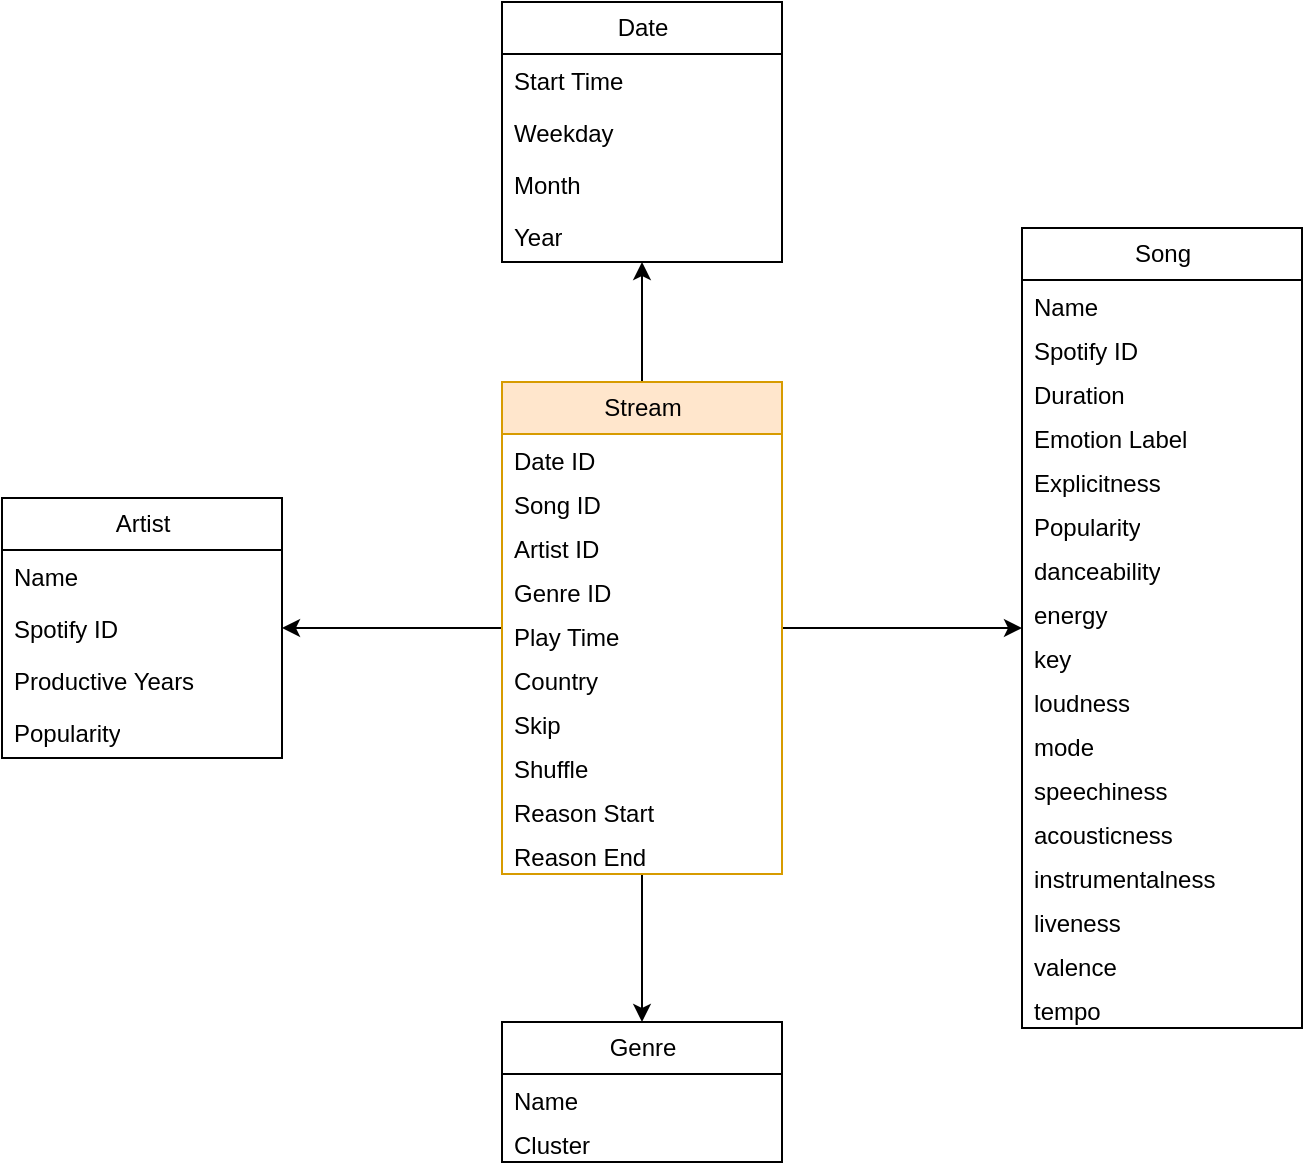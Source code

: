 <mxfile version="20.8.16" type="device"><diagram name="Seite-1" id="oip9u8WdNSq76G8Kc2Et"><mxGraphModel dx="901" dy="2383" grid="1" gridSize="10" guides="1" tooltips="1" connect="1" arrows="1" fold="1" page="1" pageScale="1" pageWidth="827" pageHeight="1169" math="0" shadow="0"><root><mxCell id="0"/><mxCell id="1" parent="0"/><mxCell id="ww9FNW8rCzTOfDAVf8W--1" value="Artist" style="swimlane;fontStyle=0;childLayout=stackLayout;horizontal=1;startSize=26;fillColor=none;horizontalStack=0;resizeParent=1;resizeParentMax=0;resizeLast=0;collapsible=1;marginBottom=0;html=1;" parent="1" vertex="1"><mxGeometry x="60" y="118" width="140" height="130" as="geometry"/></mxCell><mxCell id="ww9FNW8rCzTOfDAVf8W--2" value="Name" style="text;strokeColor=none;fillColor=none;align=left;verticalAlign=top;spacingLeft=4;spacingRight=4;overflow=hidden;rotatable=0;points=[[0,0.5],[1,0.5]];portConstraint=eastwest;whiteSpace=wrap;html=1;" parent="ww9FNW8rCzTOfDAVf8W--1" vertex="1"><mxGeometry y="26" width="140" height="26" as="geometry"/></mxCell><mxCell id="ww9FNW8rCzTOfDAVf8W--3" value="Spotify ID" style="text;strokeColor=none;fillColor=none;align=left;verticalAlign=top;spacingLeft=4;spacingRight=4;overflow=hidden;rotatable=0;points=[[0,0.5],[1,0.5]];portConstraint=eastwest;whiteSpace=wrap;html=1;" parent="ww9FNW8rCzTOfDAVf8W--1" vertex="1"><mxGeometry y="52" width="140" height="26" as="geometry"/></mxCell><mxCell id="ww9FNW8rCzTOfDAVf8W--11" value="Productive Years" style="text;strokeColor=none;fillColor=none;align=left;verticalAlign=top;spacingLeft=4;spacingRight=4;overflow=hidden;rotatable=0;points=[[0,0.5],[1,0.5]];portConstraint=eastwest;whiteSpace=wrap;html=1;" parent="ww9FNW8rCzTOfDAVf8W--1" vertex="1"><mxGeometry y="78" width="140" height="26" as="geometry"/></mxCell><mxCell id="ww9FNW8rCzTOfDAVf8W--17" value="Popularity&lt;br&gt;" style="text;strokeColor=none;fillColor=none;align=left;verticalAlign=top;spacingLeft=4;spacingRight=4;overflow=hidden;rotatable=0;points=[[0,0.5],[1,0.5]];portConstraint=eastwest;whiteSpace=wrap;html=1;" parent="ww9FNW8rCzTOfDAVf8W--1" vertex="1"><mxGeometry y="104" width="140" height="26" as="geometry"/></mxCell><mxCell id="ww9FNW8rCzTOfDAVf8W--5" value="Genre" style="swimlane;fontStyle=0;childLayout=stackLayout;horizontal=1;startSize=26;fillColor=none;horizontalStack=0;resizeParent=1;resizeParentMax=0;resizeLast=0;collapsible=1;marginBottom=0;html=1;" parent="1" vertex="1"><mxGeometry x="310" y="380" width="140" height="70" as="geometry"/></mxCell><mxCell id="ww9FNW8rCzTOfDAVf8W--6" value="Name" style="text;strokeColor=none;fillColor=none;align=left;verticalAlign=top;spacingLeft=4;spacingRight=4;overflow=hidden;rotatable=0;points=[[0,0.5],[1,0.5]];portConstraint=eastwest;whiteSpace=wrap;html=1;" parent="ww9FNW8rCzTOfDAVf8W--5" vertex="1"><mxGeometry y="26" width="140" height="22" as="geometry"/></mxCell><mxCell id="ww9FNW8rCzTOfDAVf8W--62" value="Cluster" style="text;strokeColor=none;fillColor=none;align=left;verticalAlign=top;spacingLeft=4;spacingRight=4;overflow=hidden;rotatable=0;points=[[0,0.5],[1,0.5]];portConstraint=eastwest;whiteSpace=wrap;html=1;" parent="ww9FNW8rCzTOfDAVf8W--5" vertex="1"><mxGeometry y="48" width="140" height="22" as="geometry"/></mxCell><mxCell id="ww9FNW8rCzTOfDAVf8W--9" value="Song" style="swimlane;fontStyle=0;childLayout=stackLayout;horizontal=1;startSize=26;fillColor=none;horizontalStack=0;resizeParent=1;resizeParentMax=0;resizeLast=0;collapsible=1;marginBottom=0;html=1;" parent="1" vertex="1"><mxGeometry x="570" y="-17" width="140" height="400" as="geometry"/></mxCell><mxCell id="ww9FNW8rCzTOfDAVf8W--10" value="Name" style="text;strokeColor=none;fillColor=none;align=left;verticalAlign=top;spacingLeft=4;spacingRight=4;overflow=hidden;rotatable=0;points=[[0,0.5],[1,0.5]];portConstraint=eastwest;whiteSpace=wrap;html=1;" parent="ww9FNW8rCzTOfDAVf8W--9" vertex="1"><mxGeometry y="26" width="140" height="22" as="geometry"/></mxCell><mxCell id="ww9FNW8rCzTOfDAVf8W--12" value="Spotify ID" style="text;strokeColor=none;fillColor=none;align=left;verticalAlign=top;spacingLeft=4;spacingRight=4;overflow=hidden;rotatable=0;points=[[0,0.5],[1,0.5]];portConstraint=eastwest;whiteSpace=wrap;html=1;" parent="ww9FNW8rCzTOfDAVf8W--9" vertex="1"><mxGeometry y="48" width="140" height="22" as="geometry"/></mxCell><mxCell id="ww9FNW8rCzTOfDAVf8W--13" value="Duration" style="text;strokeColor=none;fillColor=none;align=left;verticalAlign=top;spacingLeft=4;spacingRight=4;overflow=hidden;rotatable=0;points=[[0,0.5],[1,0.5]];portConstraint=eastwest;whiteSpace=wrap;html=1;" parent="ww9FNW8rCzTOfDAVf8W--9" vertex="1"><mxGeometry y="70" width="140" height="22" as="geometry"/></mxCell><mxCell id="ww9FNW8rCzTOfDAVf8W--14" value="Emotion Label" style="text;strokeColor=none;fillColor=none;align=left;verticalAlign=top;spacingLeft=4;spacingRight=4;overflow=hidden;rotatable=0;points=[[0,0.5],[1,0.5]];portConstraint=eastwest;whiteSpace=wrap;html=1;" parent="ww9FNW8rCzTOfDAVf8W--9" vertex="1"><mxGeometry y="92" width="140" height="22" as="geometry"/></mxCell><mxCell id="ww9FNW8rCzTOfDAVf8W--15" value="Explicitness&lt;br&gt;" style="text;strokeColor=none;fillColor=none;align=left;verticalAlign=top;spacingLeft=4;spacingRight=4;overflow=hidden;rotatable=0;points=[[0,0.5],[1,0.5]];portConstraint=eastwest;whiteSpace=wrap;html=1;" parent="ww9FNW8rCzTOfDAVf8W--9" vertex="1"><mxGeometry y="114" width="140" height="22" as="geometry"/></mxCell><mxCell id="ww9FNW8rCzTOfDAVf8W--16" value="Popularity" style="text;strokeColor=none;fillColor=none;align=left;verticalAlign=top;spacingLeft=4;spacingRight=4;overflow=hidden;rotatable=0;points=[[0,0.5],[1,0.5]];portConstraint=eastwest;whiteSpace=wrap;html=1;" parent="ww9FNW8rCzTOfDAVf8W--9" vertex="1"><mxGeometry y="136" width="140" height="22" as="geometry"/></mxCell><mxCell id="ww9FNW8rCzTOfDAVf8W--18" value="danceability" style="text;strokeColor=none;fillColor=none;align=left;verticalAlign=top;spacingLeft=4;spacingRight=4;overflow=hidden;rotatable=0;points=[[0,0.5],[1,0.5]];portConstraint=eastwest;whiteSpace=wrap;html=1;" parent="ww9FNW8rCzTOfDAVf8W--9" vertex="1"><mxGeometry y="158" width="140" height="22" as="geometry"/></mxCell><mxCell id="ww9FNW8rCzTOfDAVf8W--19" value="energy" style="text;strokeColor=none;fillColor=none;align=left;verticalAlign=top;spacingLeft=4;spacingRight=4;overflow=hidden;rotatable=0;points=[[0,0.5],[1,0.5]];portConstraint=eastwest;whiteSpace=wrap;html=1;" parent="ww9FNW8rCzTOfDAVf8W--9" vertex="1"><mxGeometry y="180" width="140" height="22" as="geometry"/></mxCell><mxCell id="ww9FNW8rCzTOfDAVf8W--20" value="key" style="text;strokeColor=none;fillColor=none;align=left;verticalAlign=top;spacingLeft=4;spacingRight=4;overflow=hidden;rotatable=0;points=[[0,0.5],[1,0.5]];portConstraint=eastwest;whiteSpace=wrap;html=1;" parent="ww9FNW8rCzTOfDAVf8W--9" vertex="1"><mxGeometry y="202" width="140" height="22" as="geometry"/></mxCell><mxCell id="ww9FNW8rCzTOfDAVf8W--21" value="loudness" style="text;strokeColor=none;fillColor=none;align=left;verticalAlign=top;spacingLeft=4;spacingRight=4;overflow=hidden;rotatable=0;points=[[0,0.5],[1,0.5]];portConstraint=eastwest;whiteSpace=wrap;html=1;" parent="ww9FNW8rCzTOfDAVf8W--9" vertex="1"><mxGeometry y="224" width="140" height="22" as="geometry"/></mxCell><mxCell id="ww9FNW8rCzTOfDAVf8W--22" value="mode" style="text;strokeColor=none;fillColor=none;align=left;verticalAlign=top;spacingLeft=4;spacingRight=4;overflow=hidden;rotatable=0;points=[[0,0.5],[1,0.5]];portConstraint=eastwest;whiteSpace=wrap;html=1;" parent="ww9FNW8rCzTOfDAVf8W--9" vertex="1"><mxGeometry y="246" width="140" height="22" as="geometry"/></mxCell><mxCell id="ww9FNW8rCzTOfDAVf8W--23" value="speechiness" style="text;strokeColor=none;fillColor=none;align=left;verticalAlign=top;spacingLeft=4;spacingRight=4;overflow=hidden;rotatable=0;points=[[0,0.5],[1,0.5]];portConstraint=eastwest;whiteSpace=wrap;html=1;" parent="ww9FNW8rCzTOfDAVf8W--9" vertex="1"><mxGeometry y="268" width="140" height="22" as="geometry"/></mxCell><mxCell id="ww9FNW8rCzTOfDAVf8W--24" value="acousticness" style="text;strokeColor=none;fillColor=none;align=left;verticalAlign=top;spacingLeft=4;spacingRight=4;overflow=hidden;rotatable=0;points=[[0,0.5],[1,0.5]];portConstraint=eastwest;whiteSpace=wrap;html=1;" parent="ww9FNW8rCzTOfDAVf8W--9" vertex="1"><mxGeometry y="290" width="140" height="22" as="geometry"/></mxCell><mxCell id="ww9FNW8rCzTOfDAVf8W--25" value="instrumentalness" style="text;strokeColor=none;fillColor=none;align=left;verticalAlign=top;spacingLeft=4;spacingRight=4;overflow=hidden;rotatable=0;points=[[0,0.5],[1,0.5]];portConstraint=eastwest;whiteSpace=wrap;html=1;" parent="ww9FNW8rCzTOfDAVf8W--9" vertex="1"><mxGeometry y="312" width="140" height="22" as="geometry"/></mxCell><mxCell id="ww9FNW8rCzTOfDAVf8W--26" value="liveness" style="text;strokeColor=none;fillColor=none;align=left;verticalAlign=top;spacingLeft=4;spacingRight=4;overflow=hidden;rotatable=0;points=[[0,0.5],[1,0.5]];portConstraint=eastwest;whiteSpace=wrap;html=1;" parent="ww9FNW8rCzTOfDAVf8W--9" vertex="1"><mxGeometry y="334" width="140" height="22" as="geometry"/></mxCell><mxCell id="ww9FNW8rCzTOfDAVf8W--27" value="valence" style="text;strokeColor=none;fillColor=none;align=left;verticalAlign=top;spacingLeft=4;spacingRight=4;overflow=hidden;rotatable=0;points=[[0,0.5],[1,0.5]];portConstraint=eastwest;whiteSpace=wrap;html=1;" parent="ww9FNW8rCzTOfDAVf8W--9" vertex="1"><mxGeometry y="356" width="140" height="22" as="geometry"/></mxCell><mxCell id="ww9FNW8rCzTOfDAVf8W--28" value="tempo" style="text;strokeColor=none;fillColor=none;align=left;verticalAlign=top;spacingLeft=4;spacingRight=4;overflow=hidden;rotatable=0;points=[[0,0.5],[1,0.5]];portConstraint=eastwest;whiteSpace=wrap;html=1;" parent="ww9FNW8rCzTOfDAVf8W--9" vertex="1"><mxGeometry y="378" width="140" height="22" as="geometry"/></mxCell><mxCell id="BOYRr2nuA_z6-vGlQT_m-1" style="edgeStyle=orthogonalEdgeStyle;rounded=0;orthogonalLoop=1;jettySize=auto;html=1;entryX=0.5;entryY=0;entryDx=0;entryDy=0;" parent="1" source="ww9FNW8rCzTOfDAVf8W--52" target="ww9FNW8rCzTOfDAVf8W--5" edge="1"><mxGeometry relative="1" as="geometry"/></mxCell><mxCell id="BOYRr2nuA_z6-vGlQT_m-9" style="edgeStyle=orthogonalEdgeStyle;rounded=0;orthogonalLoop=1;jettySize=auto;html=1;" parent="1" source="ww9FNW8rCzTOfDAVf8W--52" target="BOYRr2nuA_z6-vGlQT_m-4" edge="1"><mxGeometry relative="1" as="geometry"/></mxCell><mxCell id="BOYRr2nuA_z6-vGlQT_m-13" style="edgeStyle=orthogonalEdgeStyle;rounded=0;orthogonalLoop=1;jettySize=auto;html=1;" parent="1" source="ww9FNW8rCzTOfDAVf8W--52" target="ww9FNW8rCzTOfDAVf8W--1" edge="1"><mxGeometry relative="1" as="geometry"/></mxCell><mxCell id="BOYRr2nuA_z6-vGlQT_m-14" style="edgeStyle=orthogonalEdgeStyle;rounded=0;orthogonalLoop=1;jettySize=auto;html=1;" parent="1" source="ww9FNW8rCzTOfDAVf8W--52" target="ww9FNW8rCzTOfDAVf8W--9" edge="1"><mxGeometry relative="1" as="geometry"/></mxCell><mxCell id="ww9FNW8rCzTOfDAVf8W--52" value="Stream" style="swimlane;fontStyle=0;childLayout=stackLayout;horizontal=1;startSize=26;fillColor=#ffe6cc;horizontalStack=0;resizeParent=1;resizeParentMax=0;resizeLast=0;collapsible=1;marginBottom=0;html=1;strokeColor=#d79b00;" parent="1" vertex="1"><mxGeometry x="310" y="60" width="140" height="246" as="geometry"/></mxCell><mxCell id="BOYRr2nuA_z6-vGlQT_m-10" value="Date ID" style="text;strokeColor=none;fillColor=none;align=left;verticalAlign=top;spacingLeft=4;spacingRight=4;overflow=hidden;rotatable=0;points=[[0,0.5],[1,0.5]];portConstraint=eastwest;whiteSpace=wrap;html=1;" parent="ww9FNW8rCzTOfDAVf8W--52" vertex="1"><mxGeometry y="26" width="140" height="22" as="geometry"/></mxCell><mxCell id="ww9FNW8rCzTOfDAVf8W--53" value="Song ID" style="text;strokeColor=none;fillColor=none;align=left;verticalAlign=top;spacingLeft=4;spacingRight=4;overflow=hidden;rotatable=0;points=[[0,0.5],[1,0.5]];portConstraint=eastwest;whiteSpace=wrap;html=1;" parent="ww9FNW8rCzTOfDAVf8W--52" vertex="1"><mxGeometry y="48" width="140" height="22" as="geometry"/></mxCell><mxCell id="BOYRr2nuA_z6-vGlQT_m-11" value="Artist ID" style="text;strokeColor=none;fillColor=none;align=left;verticalAlign=top;spacingLeft=4;spacingRight=4;overflow=hidden;rotatable=0;points=[[0,0.5],[1,0.5]];portConstraint=eastwest;whiteSpace=wrap;html=1;" parent="ww9FNW8rCzTOfDAVf8W--52" vertex="1"><mxGeometry y="70" width="140" height="22" as="geometry"/></mxCell><mxCell id="BOYRr2nuA_z6-vGlQT_m-12" value="Genre ID" style="text;strokeColor=none;fillColor=none;align=left;verticalAlign=top;spacingLeft=4;spacingRight=4;overflow=hidden;rotatable=0;points=[[0,0.5],[1,0.5]];portConstraint=eastwest;whiteSpace=wrap;html=1;" parent="ww9FNW8rCzTOfDAVf8W--52" vertex="1"><mxGeometry y="92" width="140" height="22" as="geometry"/></mxCell><mxCell id="ww9FNW8rCzTOfDAVf8W--55" value="Play Time" style="text;strokeColor=none;fillColor=none;align=left;verticalAlign=top;spacingLeft=4;spacingRight=4;overflow=hidden;rotatable=0;points=[[0,0.5],[1,0.5]];portConstraint=eastwest;whiteSpace=wrap;html=1;" parent="ww9FNW8rCzTOfDAVf8W--52" vertex="1"><mxGeometry y="114" width="140" height="22" as="geometry"/></mxCell><mxCell id="ww9FNW8rCzTOfDAVf8W--56" value="Country" style="text;strokeColor=none;fillColor=none;align=left;verticalAlign=top;spacingLeft=4;spacingRight=4;overflow=hidden;rotatable=0;points=[[0,0.5],[1,0.5]];portConstraint=eastwest;whiteSpace=wrap;html=1;" parent="ww9FNW8rCzTOfDAVf8W--52" vertex="1"><mxGeometry y="136" width="140" height="22" as="geometry"/></mxCell><mxCell id="ww9FNW8rCzTOfDAVf8W--57" value="Skip" style="text;strokeColor=none;fillColor=none;align=left;verticalAlign=top;spacingLeft=4;spacingRight=4;overflow=hidden;rotatable=0;points=[[0,0.5],[1,0.5]];portConstraint=eastwest;whiteSpace=wrap;html=1;" parent="ww9FNW8rCzTOfDAVf8W--52" vertex="1"><mxGeometry y="158" width="140" height="22" as="geometry"/></mxCell><mxCell id="ww9FNW8rCzTOfDAVf8W--58" value="Shuffle" style="text;strokeColor=none;fillColor=none;align=left;verticalAlign=top;spacingLeft=4;spacingRight=4;overflow=hidden;rotatable=0;points=[[0,0.5],[1,0.5]];portConstraint=eastwest;whiteSpace=wrap;html=1;" parent="ww9FNW8rCzTOfDAVf8W--52" vertex="1"><mxGeometry y="180" width="140" height="22" as="geometry"/></mxCell><mxCell id="ww9FNW8rCzTOfDAVf8W--59" value="Reason Start" style="text;strokeColor=none;fillColor=none;align=left;verticalAlign=top;spacingLeft=4;spacingRight=4;overflow=hidden;rotatable=0;points=[[0,0.5],[1,0.5]];portConstraint=eastwest;whiteSpace=wrap;html=1;" parent="ww9FNW8rCzTOfDAVf8W--52" vertex="1"><mxGeometry y="202" width="140" height="22" as="geometry"/></mxCell><mxCell id="ww9FNW8rCzTOfDAVf8W--60" value="Reason End" style="text;strokeColor=none;fillColor=none;align=left;verticalAlign=top;spacingLeft=4;spacingRight=4;overflow=hidden;rotatable=0;points=[[0,0.5],[1,0.5]];portConstraint=eastwest;whiteSpace=wrap;html=1;" parent="ww9FNW8rCzTOfDAVf8W--52" vertex="1"><mxGeometry y="224" width="140" height="22" as="geometry"/></mxCell><mxCell id="BOYRr2nuA_z6-vGlQT_m-4" value="Date" style="swimlane;fontStyle=0;childLayout=stackLayout;horizontal=1;startSize=26;fillColor=none;horizontalStack=0;resizeParent=1;resizeParentMax=0;resizeLast=0;collapsible=1;marginBottom=0;html=1;" parent="1" vertex="1"><mxGeometry x="310" y="-130" width="140" height="130" as="geometry"/></mxCell><mxCell id="BOYRr2nuA_z6-vGlQT_m-5" value="Start Time" style="text;strokeColor=none;fillColor=none;align=left;verticalAlign=top;spacingLeft=4;spacingRight=4;overflow=hidden;rotatable=0;points=[[0,0.5],[1,0.5]];portConstraint=eastwest;whiteSpace=wrap;html=1;" parent="BOYRr2nuA_z6-vGlQT_m-4" vertex="1"><mxGeometry y="26" width="140" height="26" as="geometry"/></mxCell><mxCell id="BOYRr2nuA_z6-vGlQT_m-6" value="Weekday" style="text;strokeColor=none;fillColor=none;align=left;verticalAlign=top;spacingLeft=4;spacingRight=4;overflow=hidden;rotatable=0;points=[[0,0.5],[1,0.5]];portConstraint=eastwest;whiteSpace=wrap;html=1;" parent="BOYRr2nuA_z6-vGlQT_m-4" vertex="1"><mxGeometry y="52" width="140" height="26" as="geometry"/></mxCell><mxCell id="BOYRr2nuA_z6-vGlQT_m-7" value="Month" style="text;strokeColor=none;fillColor=none;align=left;verticalAlign=top;spacingLeft=4;spacingRight=4;overflow=hidden;rotatable=0;points=[[0,0.5],[1,0.5]];portConstraint=eastwest;whiteSpace=wrap;html=1;" parent="BOYRr2nuA_z6-vGlQT_m-4" vertex="1"><mxGeometry y="78" width="140" height="26" as="geometry"/></mxCell><mxCell id="BOYRr2nuA_z6-vGlQT_m-8" value="Year" style="text;strokeColor=none;fillColor=none;align=left;verticalAlign=top;spacingLeft=4;spacingRight=4;overflow=hidden;rotatable=0;points=[[0,0.5],[1,0.5]];portConstraint=eastwest;whiteSpace=wrap;html=1;" parent="BOYRr2nuA_z6-vGlQT_m-4" vertex="1"><mxGeometry y="104" width="140" height="26" as="geometry"/></mxCell></root></mxGraphModel></diagram></mxfile>
